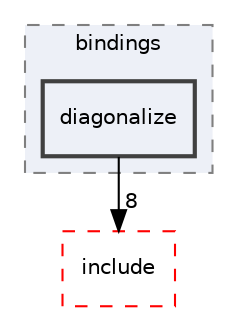 digraph "/__w/pairinteraction/pairinteraction/src/cpp/bindings/diagonalize"
{
 // INTERACTIVE_SVG=YES
 // LATEX_PDF_SIZE
  bgcolor="transparent";
  edge [fontname="Helvetica",fontsize="10",labelfontname="Helvetica",labelfontsize="10"];
  node [fontname="Helvetica",fontsize="10",shape=record];
  compound=true
  subgraph clusterdir_cc81239b5792b7ba39ceb2ed4f5fa309 {
    graph [ bgcolor="#edf0f7", pencolor="grey50", style="filled,dashed,", label="bindings", fontname="Helvetica", fontsize="10", URL="dir_cc81239b5792b7ba39ceb2ed4f5fa309.html"]
  dir_535722508fc5e87e6f2a3d79590daeba [shape=box, label="diagonalize", style="filled,bold,", fillcolor="#edf0f7", color="grey25", URL="dir_535722508fc5e87e6f2a3d79590daeba.html"];
  }
  dir_e6fb451ec9c24a28c75d00abc51f4b3c [shape=box, label="include", style="dashed,", fillcolor="#edf0f7", color="red", URL="dir_e6fb451ec9c24a28c75d00abc51f4b3c.html"];
  dir_535722508fc5e87e6f2a3d79590daeba->dir_e6fb451ec9c24a28c75d00abc51f4b3c [headlabel="8", labeldistance=1.5 headhref="dir_000008_000014.html"];
}
